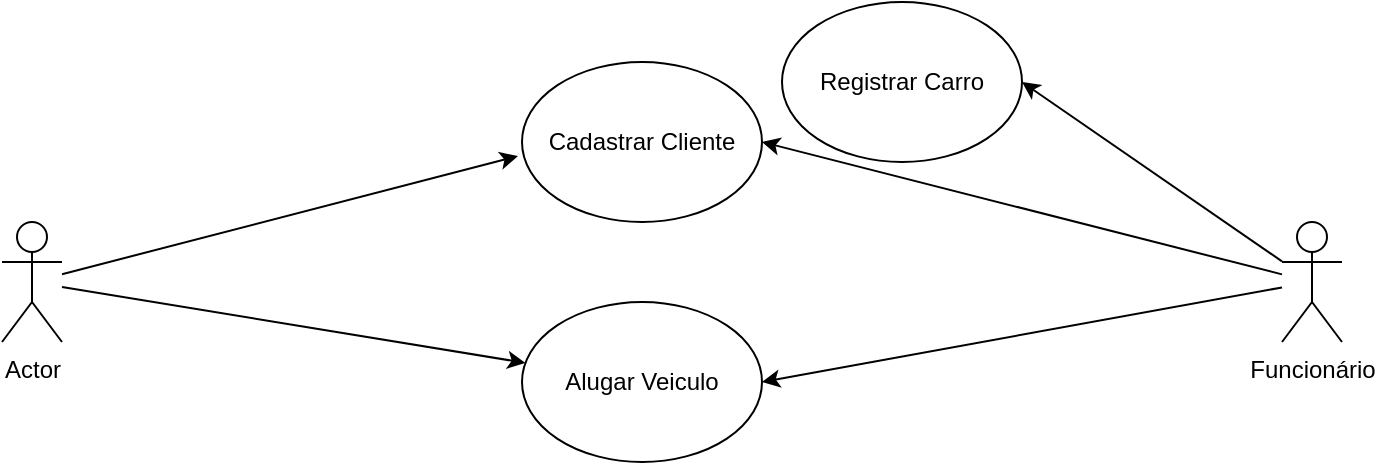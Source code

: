 <mxfile version="21.1.9" type="github">
  <diagram name="Página-1" id="z4HRKTw3MSUHEGrCa4cY">
    <mxGraphModel dx="880" dy="484" grid="1" gridSize="10" guides="1" tooltips="1" connect="1" arrows="1" fold="1" page="1" pageScale="1" pageWidth="827" pageHeight="1169" math="0" shadow="0">
      <root>
        <mxCell id="0" />
        <mxCell id="1" parent="0" />
        <mxCell id="UYNWcEjwC6y80_EAeNRx-1" value="Actor" style="shape=umlActor;verticalLabelPosition=bottom;verticalAlign=top;html=1;outlineConnect=0;" vertex="1" parent="1">
          <mxGeometry x="60" y="230" width="30" height="60" as="geometry" />
        </mxCell>
        <mxCell id="UYNWcEjwC6y80_EAeNRx-2" value="Cadastrar Cliente" style="ellipse;whiteSpace=wrap;html=1;" vertex="1" parent="1">
          <mxGeometry x="320" y="150" width="120" height="80" as="geometry" />
        </mxCell>
        <mxCell id="UYNWcEjwC6y80_EAeNRx-3" value="Registrar Carro" style="ellipse;whiteSpace=wrap;html=1;" vertex="1" parent="1">
          <mxGeometry x="450" y="120" width="120" height="80" as="geometry" />
        </mxCell>
        <mxCell id="UYNWcEjwC6y80_EAeNRx-4" value="Funcionário" style="shape=umlActor;verticalLabelPosition=bottom;verticalAlign=top;html=1;outlineConnect=0;" vertex="1" parent="1">
          <mxGeometry x="700" y="230" width="30" height="60" as="geometry" />
        </mxCell>
        <mxCell id="UYNWcEjwC6y80_EAeNRx-5" value="Alugar Veiculo" style="ellipse;whiteSpace=wrap;html=1;" vertex="1" parent="1">
          <mxGeometry x="320" y="270" width="120" height="80" as="geometry" />
        </mxCell>
        <mxCell id="UYNWcEjwC6y80_EAeNRx-6" value="" style="endArrow=classic;html=1;rounded=0;entryX=-0.017;entryY=0.588;entryDx=0;entryDy=0;entryPerimeter=0;" edge="1" parent="1" source="UYNWcEjwC6y80_EAeNRx-1" target="UYNWcEjwC6y80_EAeNRx-2">
          <mxGeometry width="50" height="50" relative="1" as="geometry">
            <mxPoint x="390" y="280" as="sourcePoint" />
            <mxPoint x="440" y="230" as="targetPoint" />
          </mxGeometry>
        </mxCell>
        <mxCell id="UYNWcEjwC6y80_EAeNRx-7" value="" style="endArrow=classic;html=1;rounded=0;entryX=1;entryY=0.5;entryDx=0;entryDy=0;" edge="1" parent="1" source="UYNWcEjwC6y80_EAeNRx-4" target="UYNWcEjwC6y80_EAeNRx-2">
          <mxGeometry width="50" height="50" relative="1" as="geometry">
            <mxPoint x="390" y="280" as="sourcePoint" />
            <mxPoint x="440" y="230" as="targetPoint" />
          </mxGeometry>
        </mxCell>
        <mxCell id="UYNWcEjwC6y80_EAeNRx-8" value="" style="endArrow=classic;html=1;rounded=0;entryX=1;entryY=0.5;entryDx=0;entryDy=0;" edge="1" parent="1" source="UYNWcEjwC6y80_EAeNRx-4" target="UYNWcEjwC6y80_EAeNRx-3">
          <mxGeometry width="50" height="50" relative="1" as="geometry">
            <mxPoint x="390" y="280" as="sourcePoint" />
            <mxPoint x="440" y="230" as="targetPoint" />
          </mxGeometry>
        </mxCell>
        <mxCell id="UYNWcEjwC6y80_EAeNRx-9" value="" style="endArrow=classic;html=1;rounded=0;" edge="1" parent="1" source="UYNWcEjwC6y80_EAeNRx-1" target="UYNWcEjwC6y80_EAeNRx-5">
          <mxGeometry width="50" height="50" relative="1" as="geometry">
            <mxPoint x="390" y="280" as="sourcePoint" />
            <mxPoint x="440" y="230" as="targetPoint" />
          </mxGeometry>
        </mxCell>
        <mxCell id="UYNWcEjwC6y80_EAeNRx-10" value="" style="endArrow=classic;html=1;rounded=0;entryX=1;entryY=0.5;entryDx=0;entryDy=0;" edge="1" parent="1" source="UYNWcEjwC6y80_EAeNRx-4" target="UYNWcEjwC6y80_EAeNRx-5">
          <mxGeometry width="50" height="50" relative="1" as="geometry">
            <mxPoint x="390" y="280" as="sourcePoint" />
            <mxPoint x="440" y="230" as="targetPoint" />
          </mxGeometry>
        </mxCell>
      </root>
    </mxGraphModel>
  </diagram>
</mxfile>
